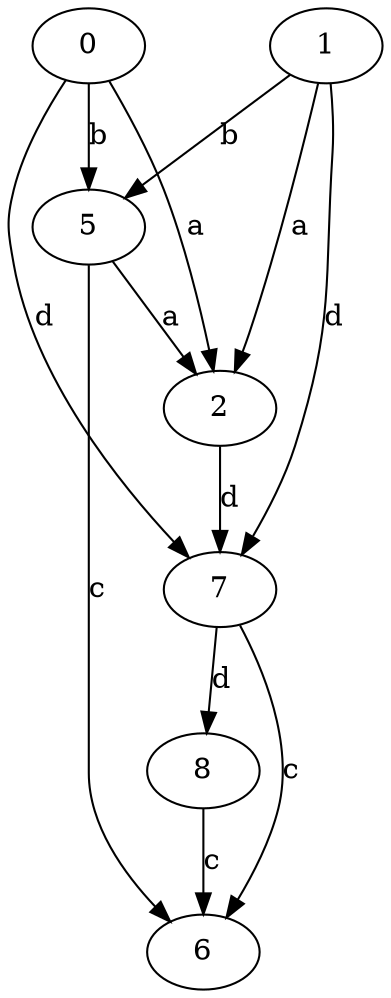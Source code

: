 strict digraph  {
1;
2;
5;
6;
7;
8;
0;
1 -> 2  [label=a];
1 -> 5  [label=b];
1 -> 7  [label=d];
2 -> 7  [label=d];
5 -> 2  [label=a];
5 -> 6  [label=c];
7 -> 6  [label=c];
7 -> 8  [label=d];
8 -> 6  [label=c];
0 -> 2  [label=a];
0 -> 5  [label=b];
0 -> 7  [label=d];
}
